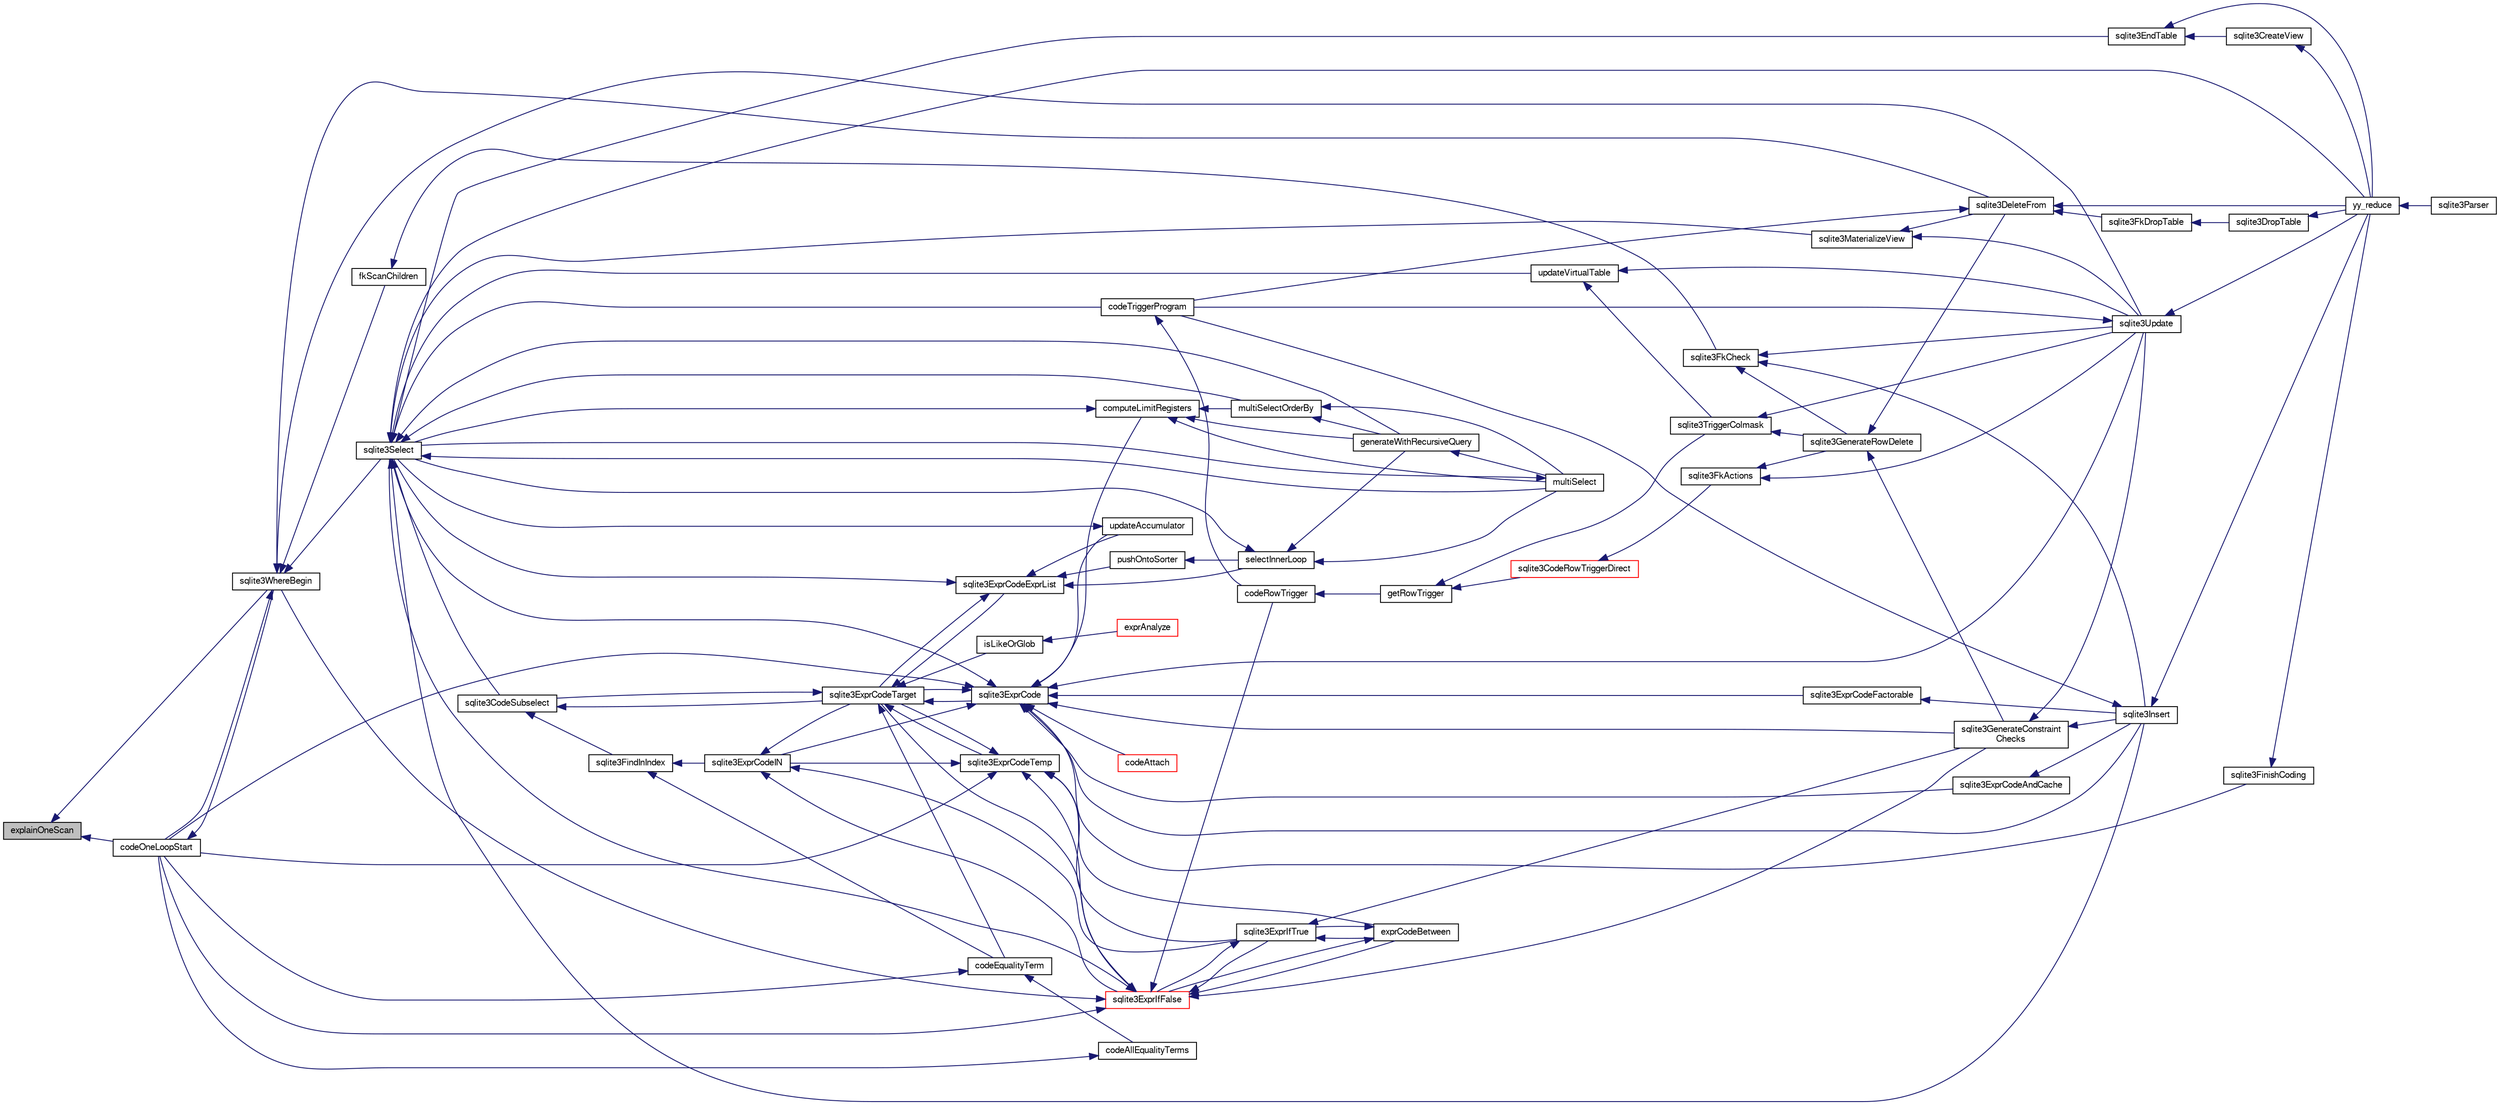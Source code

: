 digraph "explainOneScan"
{
  edge [fontname="FreeSans",fontsize="10",labelfontname="FreeSans",labelfontsize="10"];
  node [fontname="FreeSans",fontsize="10",shape=record];
  rankdir="LR";
  Node99498 [label="explainOneScan",height=0.2,width=0.4,color="black", fillcolor="grey75", style="filled", fontcolor="black"];
  Node99498 -> Node99499 [dir="back",color="midnightblue",fontsize="10",style="solid",fontname="FreeSans"];
  Node99499 [label="codeOneLoopStart",height=0.2,width=0.4,color="black", fillcolor="white", style="filled",URL="$sqlite3_8c.html#aa868875120b151c169cc79139ed6e008"];
  Node99499 -> Node99500 [dir="back",color="midnightblue",fontsize="10",style="solid",fontname="FreeSans"];
  Node99500 [label="sqlite3WhereBegin",height=0.2,width=0.4,color="black", fillcolor="white", style="filled",URL="$sqlite3_8c.html#acad049f5c9a96a8118cffd5e5ce89f7c"];
  Node99500 -> Node99501 [dir="back",color="midnightblue",fontsize="10",style="solid",fontname="FreeSans"];
  Node99501 [label="sqlite3DeleteFrom",height=0.2,width=0.4,color="black", fillcolor="white", style="filled",URL="$sqlite3_8c.html#ab9b4b45349188b49eabb23f94608a091"];
  Node99501 -> Node99502 [dir="back",color="midnightblue",fontsize="10",style="solid",fontname="FreeSans"];
  Node99502 [label="sqlite3FkDropTable",height=0.2,width=0.4,color="black", fillcolor="white", style="filled",URL="$sqlite3_8c.html#a1218c6fc74e89152ceaa4760e82f5ef9"];
  Node99502 -> Node99503 [dir="back",color="midnightblue",fontsize="10",style="solid",fontname="FreeSans"];
  Node99503 [label="sqlite3DropTable",height=0.2,width=0.4,color="black", fillcolor="white", style="filled",URL="$sqlite3_8c.html#a5534f77364b5568783c0e50db3c9defb"];
  Node99503 -> Node99504 [dir="back",color="midnightblue",fontsize="10",style="solid",fontname="FreeSans"];
  Node99504 [label="yy_reduce",height=0.2,width=0.4,color="black", fillcolor="white", style="filled",URL="$sqlite3_8c.html#a7c419a9b25711c666a9a2449ef377f14"];
  Node99504 -> Node99505 [dir="back",color="midnightblue",fontsize="10",style="solid",fontname="FreeSans"];
  Node99505 [label="sqlite3Parser",height=0.2,width=0.4,color="black", fillcolor="white", style="filled",URL="$sqlite3_8c.html#a0327d71a5fabe0b6a343d78a2602e72a"];
  Node99501 -> Node99506 [dir="back",color="midnightblue",fontsize="10",style="solid",fontname="FreeSans"];
  Node99506 [label="codeTriggerProgram",height=0.2,width=0.4,color="black", fillcolor="white", style="filled",URL="$sqlite3_8c.html#a120801f59d9281d201d2ff4b2606836e"];
  Node99506 -> Node99507 [dir="back",color="midnightblue",fontsize="10",style="solid",fontname="FreeSans"];
  Node99507 [label="codeRowTrigger",height=0.2,width=0.4,color="black", fillcolor="white", style="filled",URL="$sqlite3_8c.html#a463cea5aaaf388b560b206570a0022fc"];
  Node99507 -> Node99508 [dir="back",color="midnightblue",fontsize="10",style="solid",fontname="FreeSans"];
  Node99508 [label="getRowTrigger",height=0.2,width=0.4,color="black", fillcolor="white", style="filled",URL="$sqlite3_8c.html#a69626ef20b540d1a2b19cf56f3f45689"];
  Node99508 -> Node99509 [dir="back",color="midnightblue",fontsize="10",style="solid",fontname="FreeSans"];
  Node99509 [label="sqlite3CodeRowTriggerDirect",height=0.2,width=0.4,color="red", fillcolor="white", style="filled",URL="$sqlite3_8c.html#ad92829f9001bcf89a0299dad5a48acd4"];
  Node99509 -> Node99510 [dir="back",color="midnightblue",fontsize="10",style="solid",fontname="FreeSans"];
  Node99510 [label="sqlite3FkActions",height=0.2,width=0.4,color="black", fillcolor="white", style="filled",URL="$sqlite3_8c.html#a39159bd1623724946c22355ba7f3ef90"];
  Node99510 -> Node99511 [dir="back",color="midnightblue",fontsize="10",style="solid",fontname="FreeSans"];
  Node99511 [label="sqlite3GenerateRowDelete",height=0.2,width=0.4,color="black", fillcolor="white", style="filled",URL="$sqlite3_8c.html#a2c76cbf3027fc18fdbb8cb4cd96b77d9"];
  Node99511 -> Node99501 [dir="back",color="midnightblue",fontsize="10",style="solid",fontname="FreeSans"];
  Node99511 -> Node99512 [dir="back",color="midnightblue",fontsize="10",style="solid",fontname="FreeSans"];
  Node99512 [label="sqlite3GenerateConstraint\lChecks",height=0.2,width=0.4,color="black", fillcolor="white", style="filled",URL="$sqlite3_8c.html#aef639c1e6a0c0a67ca6e7690ad931bd2"];
  Node99512 -> Node99513 [dir="back",color="midnightblue",fontsize="10",style="solid",fontname="FreeSans"];
  Node99513 [label="sqlite3Insert",height=0.2,width=0.4,color="black", fillcolor="white", style="filled",URL="$sqlite3_8c.html#a5b17c9c2000bae6bdff8e6be48d7dc2b"];
  Node99513 -> Node99506 [dir="back",color="midnightblue",fontsize="10",style="solid",fontname="FreeSans"];
  Node99513 -> Node99504 [dir="back",color="midnightblue",fontsize="10",style="solid",fontname="FreeSans"];
  Node99512 -> Node99514 [dir="back",color="midnightblue",fontsize="10",style="solid",fontname="FreeSans"];
  Node99514 [label="sqlite3Update",height=0.2,width=0.4,color="black", fillcolor="white", style="filled",URL="$sqlite3_8c.html#ac5aa67c46e8cc8174566fabe6809fafa"];
  Node99514 -> Node99506 [dir="back",color="midnightblue",fontsize="10",style="solid",fontname="FreeSans"];
  Node99514 -> Node99504 [dir="back",color="midnightblue",fontsize="10",style="solid",fontname="FreeSans"];
  Node99510 -> Node99514 [dir="back",color="midnightblue",fontsize="10",style="solid",fontname="FreeSans"];
  Node99508 -> Node99516 [dir="back",color="midnightblue",fontsize="10",style="solid",fontname="FreeSans"];
  Node99516 [label="sqlite3TriggerColmask",height=0.2,width=0.4,color="black", fillcolor="white", style="filled",URL="$sqlite3_8c.html#acace8e99e37ae5e84ea03c65e820c540"];
  Node99516 -> Node99511 [dir="back",color="midnightblue",fontsize="10",style="solid",fontname="FreeSans"];
  Node99516 -> Node99514 [dir="back",color="midnightblue",fontsize="10",style="solid",fontname="FreeSans"];
  Node99501 -> Node99504 [dir="back",color="midnightblue",fontsize="10",style="solid",fontname="FreeSans"];
  Node99500 -> Node99517 [dir="back",color="midnightblue",fontsize="10",style="solid",fontname="FreeSans"];
  Node99517 [label="fkScanChildren",height=0.2,width=0.4,color="black", fillcolor="white", style="filled",URL="$sqlite3_8c.html#a67c9dcb484336b3155e7a82a037d4691"];
  Node99517 -> Node99518 [dir="back",color="midnightblue",fontsize="10",style="solid",fontname="FreeSans"];
  Node99518 [label="sqlite3FkCheck",height=0.2,width=0.4,color="black", fillcolor="white", style="filled",URL="$sqlite3_8c.html#aa38fb76c7d6f48f19772877a41703b92"];
  Node99518 -> Node99511 [dir="back",color="midnightblue",fontsize="10",style="solid",fontname="FreeSans"];
  Node99518 -> Node99513 [dir="back",color="midnightblue",fontsize="10",style="solid",fontname="FreeSans"];
  Node99518 -> Node99514 [dir="back",color="midnightblue",fontsize="10",style="solid",fontname="FreeSans"];
  Node99500 -> Node99519 [dir="back",color="midnightblue",fontsize="10",style="solid",fontname="FreeSans"];
  Node99519 [label="sqlite3Select",height=0.2,width=0.4,color="black", fillcolor="white", style="filled",URL="$sqlite3_8c.html#a2465ee8c956209ba4b272477b7c21a45"];
  Node99519 -> Node99520 [dir="back",color="midnightblue",fontsize="10",style="solid",fontname="FreeSans"];
  Node99520 [label="sqlite3CodeSubselect",height=0.2,width=0.4,color="black", fillcolor="white", style="filled",URL="$sqlite3_8c.html#aa69b46d2204a1d1b110107a1be12ee0c"];
  Node99520 -> Node99521 [dir="back",color="midnightblue",fontsize="10",style="solid",fontname="FreeSans"];
  Node99521 [label="sqlite3FindInIndex",height=0.2,width=0.4,color="black", fillcolor="white", style="filled",URL="$sqlite3_8c.html#af7d8c56ab0231f44bb5f87b3fafeffb2"];
  Node99521 -> Node99522 [dir="back",color="midnightblue",fontsize="10",style="solid",fontname="FreeSans"];
  Node99522 [label="sqlite3ExprCodeIN",height=0.2,width=0.4,color="black", fillcolor="white", style="filled",URL="$sqlite3_8c.html#ad9cf4f5b5ffb90c24a4a0900c8626193"];
  Node99522 -> Node99523 [dir="back",color="midnightblue",fontsize="10",style="solid",fontname="FreeSans"];
  Node99523 [label="sqlite3ExprCodeTarget",height=0.2,width=0.4,color="black", fillcolor="white", style="filled",URL="$sqlite3_8c.html#a4f308397a0a3ed299ed31aaa1ae2a293"];
  Node99523 -> Node99520 [dir="back",color="midnightblue",fontsize="10",style="solid",fontname="FreeSans"];
  Node99523 -> Node99524 [dir="back",color="midnightblue",fontsize="10",style="solid",fontname="FreeSans"];
  Node99524 [label="sqlite3ExprCodeTemp",height=0.2,width=0.4,color="black", fillcolor="white", style="filled",URL="$sqlite3_8c.html#a3bc5c1ccb3c5851847e2aeb4a84ae1fc"];
  Node99524 -> Node99522 [dir="back",color="midnightblue",fontsize="10",style="solid",fontname="FreeSans"];
  Node99524 -> Node99523 [dir="back",color="midnightblue",fontsize="10",style="solid",fontname="FreeSans"];
  Node99524 -> Node99525 [dir="back",color="midnightblue",fontsize="10",style="solid",fontname="FreeSans"];
  Node99525 [label="exprCodeBetween",height=0.2,width=0.4,color="black", fillcolor="white", style="filled",URL="$sqlite3_8c.html#abd053493214542bca8f406f42145d173"];
  Node99525 -> Node99526 [dir="back",color="midnightblue",fontsize="10",style="solid",fontname="FreeSans"];
  Node99526 [label="sqlite3ExprIfTrue",height=0.2,width=0.4,color="black", fillcolor="white", style="filled",URL="$sqlite3_8c.html#ad93a55237c23e1b743ab1f59df1a1444"];
  Node99526 -> Node99525 [dir="back",color="midnightblue",fontsize="10",style="solid",fontname="FreeSans"];
  Node99526 -> Node99527 [dir="back",color="midnightblue",fontsize="10",style="solid",fontname="FreeSans"];
  Node99527 [label="sqlite3ExprIfFalse",height=0.2,width=0.4,color="red", fillcolor="white", style="filled",URL="$sqlite3_8c.html#af97ecccb5d56e321e118414b08f65b71"];
  Node99527 -> Node99523 [dir="back",color="midnightblue",fontsize="10",style="solid",fontname="FreeSans"];
  Node99527 -> Node99525 [dir="back",color="midnightblue",fontsize="10",style="solid",fontname="FreeSans"];
  Node99527 -> Node99526 [dir="back",color="midnightblue",fontsize="10",style="solid",fontname="FreeSans"];
  Node99527 -> Node99512 [dir="back",color="midnightblue",fontsize="10",style="solid",fontname="FreeSans"];
  Node99527 -> Node99519 [dir="back",color="midnightblue",fontsize="10",style="solid",fontname="FreeSans"];
  Node99527 -> Node99507 [dir="back",color="midnightblue",fontsize="10",style="solid",fontname="FreeSans"];
  Node99527 -> Node99499 [dir="back",color="midnightblue",fontsize="10",style="solid",fontname="FreeSans"];
  Node99527 -> Node99500 [dir="back",color="midnightblue",fontsize="10",style="solid",fontname="FreeSans"];
  Node99526 -> Node99512 [dir="back",color="midnightblue",fontsize="10",style="solid",fontname="FreeSans"];
  Node99525 -> Node99527 [dir="back",color="midnightblue",fontsize="10",style="solid",fontname="FreeSans"];
  Node99524 -> Node99526 [dir="back",color="midnightblue",fontsize="10",style="solid",fontname="FreeSans"];
  Node99524 -> Node99527 [dir="back",color="midnightblue",fontsize="10",style="solid",fontname="FreeSans"];
  Node99524 -> Node99499 [dir="back",color="midnightblue",fontsize="10",style="solid",fontname="FreeSans"];
  Node99523 -> Node99541 [dir="back",color="midnightblue",fontsize="10",style="solid",fontname="FreeSans"];
  Node99541 [label="sqlite3ExprCode",height=0.2,width=0.4,color="black", fillcolor="white", style="filled",URL="$sqlite3_8c.html#a75f270fb0b111b86924cca4ea507b417"];
  Node99541 -> Node99522 [dir="back",color="midnightblue",fontsize="10",style="solid",fontname="FreeSans"];
  Node99541 -> Node99523 [dir="back",color="midnightblue",fontsize="10",style="solid",fontname="FreeSans"];
  Node99541 -> Node99542 [dir="back",color="midnightblue",fontsize="10",style="solid",fontname="FreeSans"];
  Node99542 [label="sqlite3ExprCodeFactorable",height=0.2,width=0.4,color="black", fillcolor="white", style="filled",URL="$sqlite3_8c.html#a843f7fd58eec5a683c1fd8435fcd1e84"];
  Node99542 -> Node99513 [dir="back",color="midnightblue",fontsize="10",style="solid",fontname="FreeSans"];
  Node99541 -> Node99543 [dir="back",color="midnightblue",fontsize="10",style="solid",fontname="FreeSans"];
  Node99543 [label="sqlite3ExprCodeAndCache",height=0.2,width=0.4,color="black", fillcolor="white", style="filled",URL="$sqlite3_8c.html#ae3e46527d9b7fc9cb9236d21a5e6b1d8"];
  Node99543 -> Node99513 [dir="back",color="midnightblue",fontsize="10",style="solid",fontname="FreeSans"];
  Node99541 -> Node99544 [dir="back",color="midnightblue",fontsize="10",style="solid",fontname="FreeSans"];
  Node99544 [label="codeAttach",height=0.2,width=0.4,color="red", fillcolor="white", style="filled",URL="$sqlite3_8c.html#ade4e9e30d828a19c191fdcb098676d5b"];
  Node99541 -> Node99547 [dir="back",color="midnightblue",fontsize="10",style="solid",fontname="FreeSans"];
  Node99547 [label="sqlite3FinishCoding",height=0.2,width=0.4,color="black", fillcolor="white", style="filled",URL="$sqlite3_8c.html#a651bc5b446c276c092705856d995b278"];
  Node99547 -> Node99504 [dir="back",color="midnightblue",fontsize="10",style="solid",fontname="FreeSans"];
  Node99541 -> Node99513 [dir="back",color="midnightblue",fontsize="10",style="solid",fontname="FreeSans"];
  Node99541 -> Node99512 [dir="back",color="midnightblue",fontsize="10",style="solid",fontname="FreeSans"];
  Node99541 -> Node99548 [dir="back",color="midnightblue",fontsize="10",style="solid",fontname="FreeSans"];
  Node99548 [label="computeLimitRegisters",height=0.2,width=0.4,color="black", fillcolor="white", style="filled",URL="$sqlite3_8c.html#ae9d37055e4905929b6f6cda5461e2f37"];
  Node99548 -> Node99549 [dir="back",color="midnightblue",fontsize="10",style="solid",fontname="FreeSans"];
  Node99549 [label="generateWithRecursiveQuery",height=0.2,width=0.4,color="black", fillcolor="white", style="filled",URL="$sqlite3_8c.html#ade2c3663fa9c3b9676507984b9483942"];
  Node99549 -> Node99550 [dir="back",color="midnightblue",fontsize="10",style="solid",fontname="FreeSans"];
  Node99550 [label="multiSelect",height=0.2,width=0.4,color="black", fillcolor="white", style="filled",URL="$sqlite3_8c.html#a6456c61f3d9b2389738753cedfa24fa7"];
  Node99550 -> Node99519 [dir="back",color="midnightblue",fontsize="10",style="solid",fontname="FreeSans"];
  Node99548 -> Node99550 [dir="back",color="midnightblue",fontsize="10",style="solid",fontname="FreeSans"];
  Node99548 -> Node99551 [dir="back",color="midnightblue",fontsize="10",style="solid",fontname="FreeSans"];
  Node99551 [label="multiSelectOrderBy",height=0.2,width=0.4,color="black", fillcolor="white", style="filled",URL="$sqlite3_8c.html#afcdb8488c6f4dfdadaf9f04bca35b808"];
  Node99551 -> Node99549 [dir="back",color="midnightblue",fontsize="10",style="solid",fontname="FreeSans"];
  Node99551 -> Node99550 [dir="back",color="midnightblue",fontsize="10",style="solid",fontname="FreeSans"];
  Node99548 -> Node99519 [dir="back",color="midnightblue",fontsize="10",style="solid",fontname="FreeSans"];
  Node99541 -> Node99552 [dir="back",color="midnightblue",fontsize="10",style="solid",fontname="FreeSans"];
  Node99552 [label="updateAccumulator",height=0.2,width=0.4,color="black", fillcolor="white", style="filled",URL="$sqlite3_8c.html#a1681660dd3ecd50c8727d6e56a537bd9"];
  Node99552 -> Node99519 [dir="back",color="midnightblue",fontsize="10",style="solid",fontname="FreeSans"];
  Node99541 -> Node99519 [dir="back",color="midnightblue",fontsize="10",style="solid",fontname="FreeSans"];
  Node99541 -> Node99514 [dir="back",color="midnightblue",fontsize="10",style="solid",fontname="FreeSans"];
  Node99541 -> Node99499 [dir="back",color="midnightblue",fontsize="10",style="solid",fontname="FreeSans"];
  Node99523 -> Node99553 [dir="back",color="midnightblue",fontsize="10",style="solid",fontname="FreeSans"];
  Node99553 [label="sqlite3ExprCodeExprList",height=0.2,width=0.4,color="black", fillcolor="white", style="filled",URL="$sqlite3_8c.html#a05b2b3dc3de7565de24eb3a2ff4e9566"];
  Node99553 -> Node99523 [dir="back",color="midnightblue",fontsize="10",style="solid",fontname="FreeSans"];
  Node99553 -> Node99554 [dir="back",color="midnightblue",fontsize="10",style="solid",fontname="FreeSans"];
  Node99554 [label="pushOntoSorter",height=0.2,width=0.4,color="black", fillcolor="white", style="filled",URL="$sqlite3_8c.html#a4555397beb584a386e7739cf022a6651"];
  Node99554 -> Node99555 [dir="back",color="midnightblue",fontsize="10",style="solid",fontname="FreeSans"];
  Node99555 [label="selectInnerLoop",height=0.2,width=0.4,color="black", fillcolor="white", style="filled",URL="$sqlite3_8c.html#ababe0933661ebe67eb0e6074bb1fd411"];
  Node99555 -> Node99549 [dir="back",color="midnightblue",fontsize="10",style="solid",fontname="FreeSans"];
  Node99555 -> Node99550 [dir="back",color="midnightblue",fontsize="10",style="solid",fontname="FreeSans"];
  Node99555 -> Node99519 [dir="back",color="midnightblue",fontsize="10",style="solid",fontname="FreeSans"];
  Node99553 -> Node99555 [dir="back",color="midnightblue",fontsize="10",style="solid",fontname="FreeSans"];
  Node99553 -> Node99552 [dir="back",color="midnightblue",fontsize="10",style="solid",fontname="FreeSans"];
  Node99553 -> Node99519 [dir="back",color="midnightblue",fontsize="10",style="solid",fontname="FreeSans"];
  Node99523 -> Node99556 [dir="back",color="midnightblue",fontsize="10",style="solid",fontname="FreeSans"];
  Node99556 [label="isLikeOrGlob",height=0.2,width=0.4,color="black", fillcolor="white", style="filled",URL="$sqlite3_8c.html#a6c38e495198bf8976f68d1a6ebd74a50"];
  Node99556 -> Node99557 [dir="back",color="midnightblue",fontsize="10",style="solid",fontname="FreeSans"];
  Node99557 [label="exprAnalyze",height=0.2,width=0.4,color="red", fillcolor="white", style="filled",URL="$sqlite3_8c.html#acb10e48c9a4184a4edd9bfd5b14ad0b7"];
  Node99523 -> Node99565 [dir="back",color="midnightblue",fontsize="10",style="solid",fontname="FreeSans"];
  Node99565 [label="codeEqualityTerm",height=0.2,width=0.4,color="black", fillcolor="white", style="filled",URL="$sqlite3_8c.html#ad88a57073f031452c9843e97f15acc47"];
  Node99565 -> Node99566 [dir="back",color="midnightblue",fontsize="10",style="solid",fontname="FreeSans"];
  Node99566 [label="codeAllEqualityTerms",height=0.2,width=0.4,color="black", fillcolor="white", style="filled",URL="$sqlite3_8c.html#a3095598b812500a4efe41bf17cd49381"];
  Node99566 -> Node99499 [dir="back",color="midnightblue",fontsize="10",style="solid",fontname="FreeSans"];
  Node99565 -> Node99499 [dir="back",color="midnightblue",fontsize="10",style="solid",fontname="FreeSans"];
  Node99522 -> Node99526 [dir="back",color="midnightblue",fontsize="10",style="solid",fontname="FreeSans"];
  Node99522 -> Node99527 [dir="back",color="midnightblue",fontsize="10",style="solid",fontname="FreeSans"];
  Node99521 -> Node99565 [dir="back",color="midnightblue",fontsize="10",style="solid",fontname="FreeSans"];
  Node99520 -> Node99523 [dir="back",color="midnightblue",fontsize="10",style="solid",fontname="FreeSans"];
  Node99519 -> Node99533 [dir="back",color="midnightblue",fontsize="10",style="solid",fontname="FreeSans"];
  Node99533 [label="sqlite3EndTable",height=0.2,width=0.4,color="black", fillcolor="white", style="filled",URL="$sqlite3_8c.html#a7b5f2c66c0f0b6f819d970ca389768b0"];
  Node99533 -> Node99534 [dir="back",color="midnightblue",fontsize="10",style="solid",fontname="FreeSans"];
  Node99534 [label="sqlite3CreateView",height=0.2,width=0.4,color="black", fillcolor="white", style="filled",URL="$sqlite3_8c.html#a9d85cb00ff71dee5cd9a019503a6982e"];
  Node99534 -> Node99504 [dir="back",color="midnightblue",fontsize="10",style="solid",fontname="FreeSans"];
  Node99533 -> Node99504 [dir="back",color="midnightblue",fontsize="10",style="solid",fontname="FreeSans"];
  Node99519 -> Node99567 [dir="back",color="midnightblue",fontsize="10",style="solid",fontname="FreeSans"];
  Node99567 [label="sqlite3MaterializeView",height=0.2,width=0.4,color="black", fillcolor="white", style="filled",URL="$sqlite3_8c.html#a4557984b0b75f998fb0c3f231c9b1def"];
  Node99567 -> Node99501 [dir="back",color="midnightblue",fontsize="10",style="solid",fontname="FreeSans"];
  Node99567 -> Node99514 [dir="back",color="midnightblue",fontsize="10",style="solid",fontname="FreeSans"];
  Node99519 -> Node99513 [dir="back",color="midnightblue",fontsize="10",style="solid",fontname="FreeSans"];
  Node99519 -> Node99549 [dir="back",color="midnightblue",fontsize="10",style="solid",fontname="FreeSans"];
  Node99519 -> Node99550 [dir="back",color="midnightblue",fontsize="10",style="solid",fontname="FreeSans"];
  Node99519 -> Node99551 [dir="back",color="midnightblue",fontsize="10",style="solid",fontname="FreeSans"];
  Node99519 -> Node99506 [dir="back",color="midnightblue",fontsize="10",style="solid",fontname="FreeSans"];
  Node99519 -> Node99568 [dir="back",color="midnightblue",fontsize="10",style="solid",fontname="FreeSans"];
  Node99568 [label="updateVirtualTable",height=0.2,width=0.4,color="black", fillcolor="white", style="filled",URL="$sqlite3_8c.html#a740220531db9293c39a2cdd7da3f74e1"];
  Node99568 -> Node99516 [dir="back",color="midnightblue",fontsize="10",style="solid",fontname="FreeSans"];
  Node99568 -> Node99514 [dir="back",color="midnightblue",fontsize="10",style="solid",fontname="FreeSans"];
  Node99519 -> Node99504 [dir="back",color="midnightblue",fontsize="10",style="solid",fontname="FreeSans"];
  Node99500 -> Node99514 [dir="back",color="midnightblue",fontsize="10",style="solid",fontname="FreeSans"];
  Node99500 -> Node99499 [dir="back",color="midnightblue",fontsize="10",style="solid",fontname="FreeSans"];
  Node99498 -> Node99500 [dir="back",color="midnightblue",fontsize="10",style="solid",fontname="FreeSans"];
}
